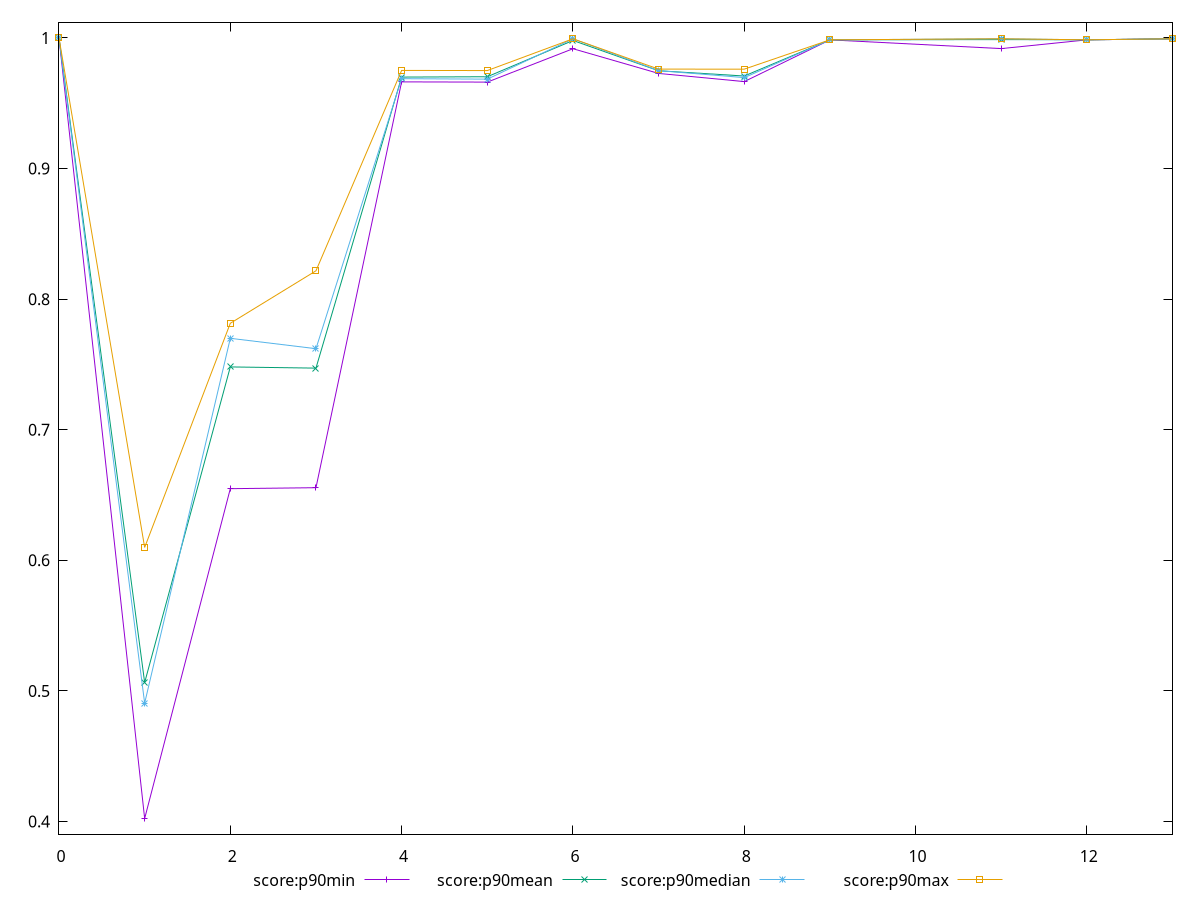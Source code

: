 reset

$scoreP90Min <<EOF
0 0.9999999366375946
1 0.4023603053857956
2 0.654890920913918
3 0.6556404551172301
4 0.9663334272595616
5 0.9661661326880311
6 0.9917128118411545
7 0.9727908454139285
8 0.9665463251687385
9 0.9984884756206518
11 0.9918190789734574
12 0.9985149823756971
13 0.9993260109768084
EOF

$scoreP90Mean <<EOF
0 0.9999999406411408
1 0.5064722695422907
2 0.7481051512059675
3 0.7471847123347853
4 0.9700016751993646
5 0.9702755140370729
6 0.998021266865594
7 0.9748627701174372
8 0.9708207209504769
9 0.998505382055854
11 0.9987075898681655
12 0.9985336846024262
13 0.9993308068668261
EOF

$scoreP90Median <<EOF
0 0.9999999405587603
1 0.49068682766718963
2 0.769999026634016
3 0.7620522110683144
4 0.9687819585442787
5 0.9684324091598995
6 0.9993177008809642
7 0.9749140535182812
8 0.9696084074246614
9 0.9985046666780728
11 0.9993261350851389
12 0.9985348338212888
13 0.9993306400248232
EOF

$scoreP90Max <<EOF
0 0.999999944155025
1 0.6098805730029377
2 0.7815227336199034
3 0.821704009727414
4 0.9751128794939397
5 0.9749920107427816
6 0.9993257996549971
7 0.9760981541802327
8 0.9760846858082897
9 0.9985257439353907
11 0.9993347129089063
12 0.9985512461881152
13 0.9993359271671491
EOF

set key outside below
set xrange [0:13]
set yrange [0.390407512610411:1.0119527369304095]
set terminal svg size 640, 520 enhanced background rgb 'white'
set output "report_00007_2020-12-11T15:55:29.892Z/speed-index/progression/score.svg"

plot $scoreP90Min title "score:p90min" with linespoints, \
     $scoreP90Mean title "score:p90mean" with linespoints, \
     $scoreP90Median title "score:p90median" with linespoints, \
     $scoreP90Max title "score:p90max" with linespoints

reset
